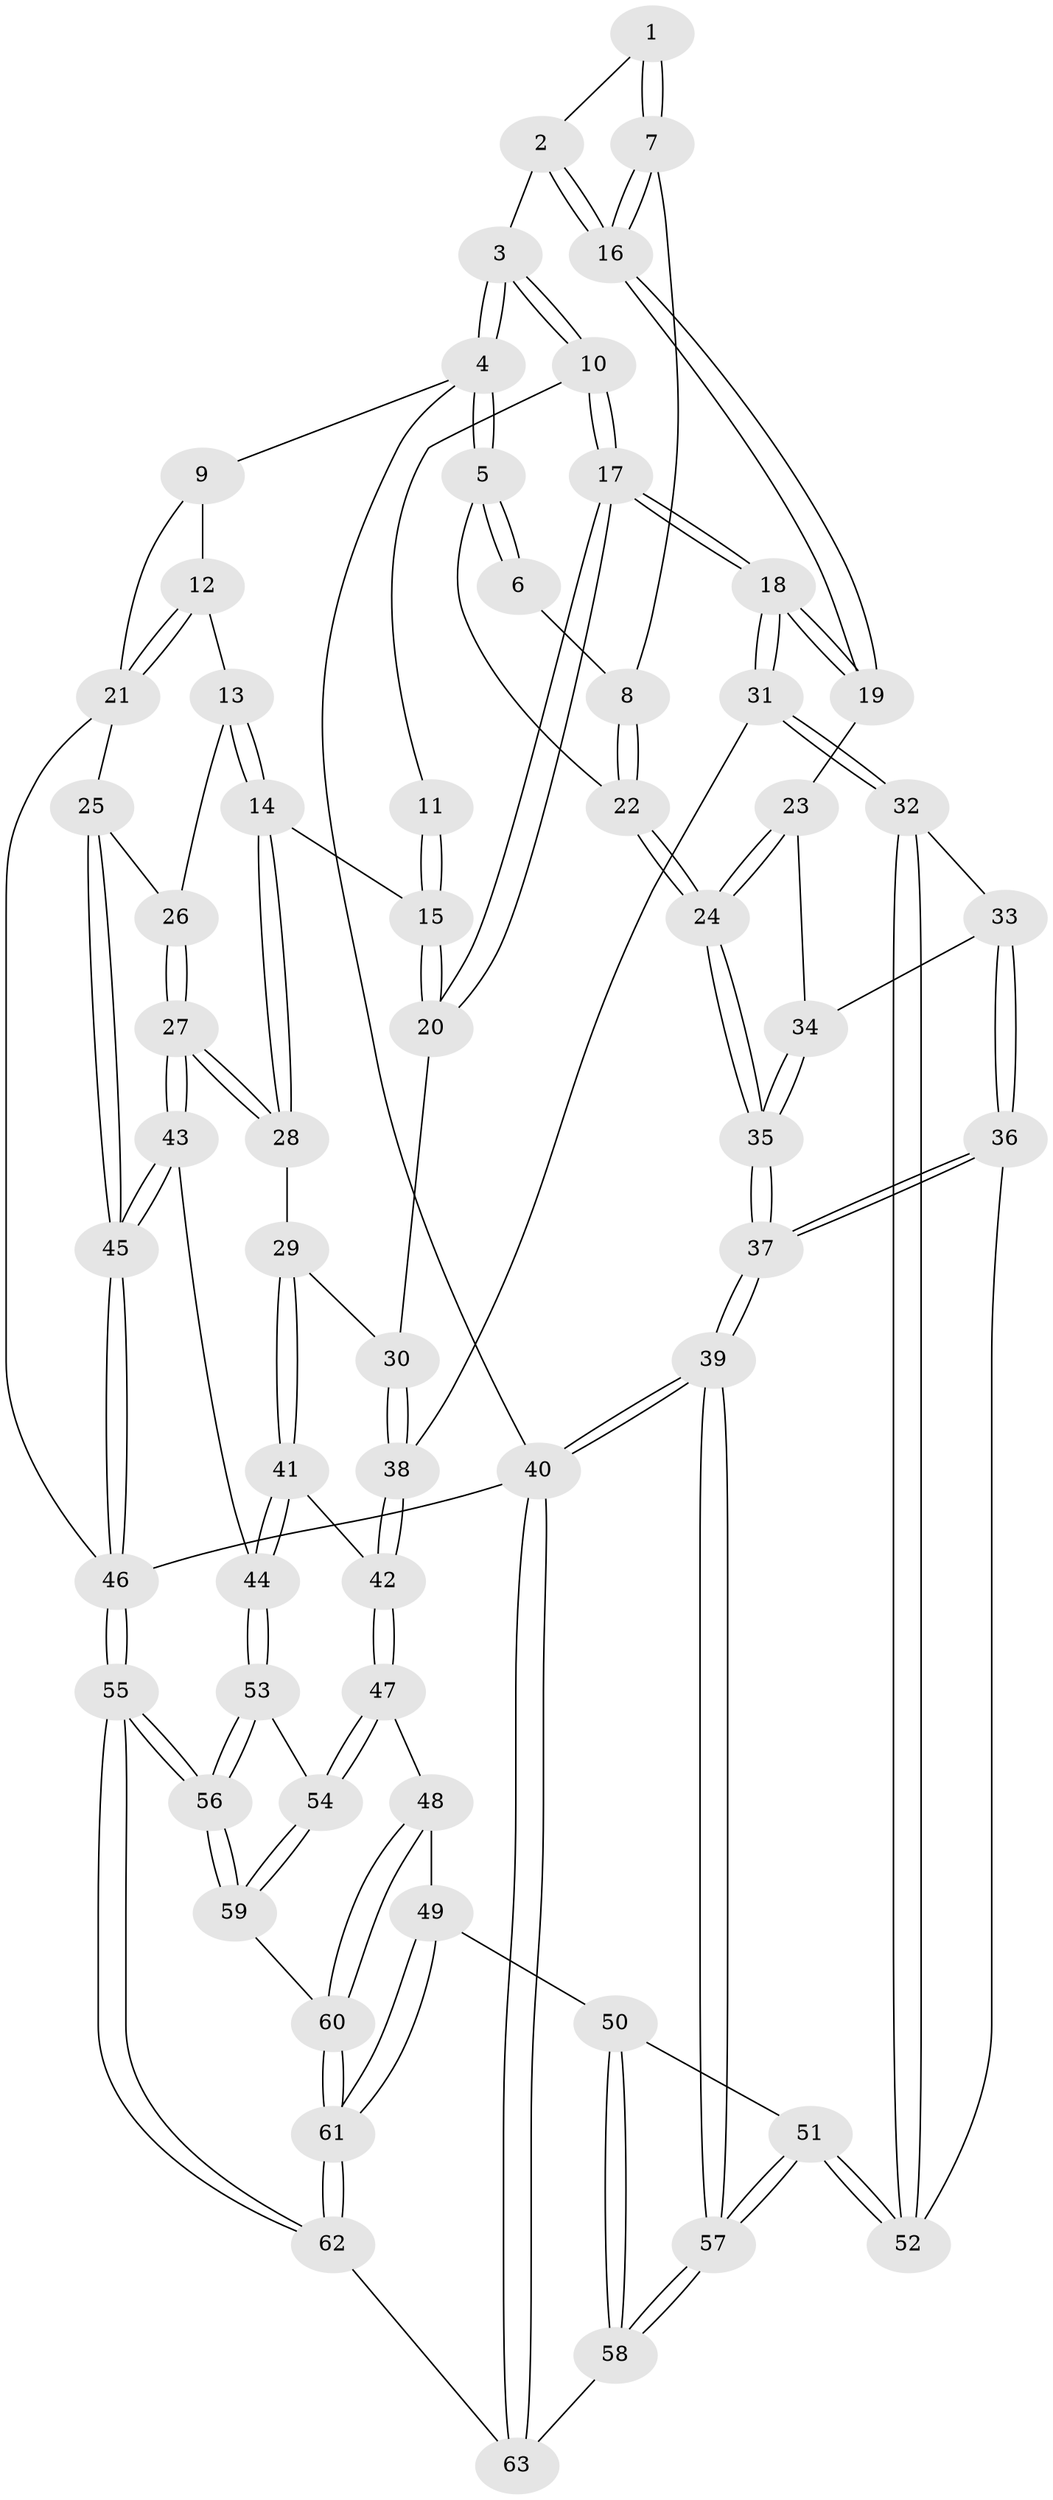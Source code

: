 // coarse degree distribution, {4: 0.43243243243243246, 5: 0.32432432432432434, 6: 0.10810810810810811, 2: 0.02702702702702703, 3: 0.10810810810810811}
// Generated by graph-tools (version 1.1) at 2025/42/03/06/25 10:42:36]
// undirected, 63 vertices, 154 edges
graph export_dot {
graph [start="1"]
  node [color=gray90,style=filled];
  1 [pos="+0.2669184071360484+0"];
  2 [pos="+0.320083573211786+0"];
  3 [pos="+0.34675906725789213+0"];
  4 [pos="+0+0"];
  5 [pos="+0+0.0004904966302108263"];
  6 [pos="+0.05479410458664548+0.05817231367850301"];
  7 [pos="+0.056457447282327336+0.17904915444012498"];
  8 [pos="+0.03832591821917407+0.17635884959398623"];
  9 [pos="+0.6664507059275205+0"];
  10 [pos="+0.35972994144010545+0"];
  11 [pos="+0.5786238561031299+0"];
  12 [pos="+0.8401744373395096+0.08224005271156679"];
  13 [pos="+0.819012347436697+0.1808254143436826"];
  14 [pos="+0.6369373566657761+0.25647717343312026"];
  15 [pos="+0.6153686331022715+0.24614197227294704"];
  16 [pos="+0.1395319898935838+0.2568808969573107"];
  17 [pos="+0.35856243934598875+0.35352605553367833"];
  18 [pos="+0.33198443702893166+0.38241799107350327"];
  19 [pos="+0.17024279661414074+0.3261316972912463"];
  20 [pos="+0.47374355300598214+0.3426632461938474"];
  21 [pos="+1+0.19106341551590655"];
  22 [pos="+0+0.19205440944874286"];
  23 [pos="+0.1133177325104233+0.35085229855806954"];
  24 [pos="+0+0.26027546492176123"];
  25 [pos="+1+0.3253191114989602"];
  26 [pos="+0.8313810740847646+0.22963657512071142"];
  27 [pos="+0.7952393522187419+0.42605114457683807"];
  28 [pos="+0.7810487485453854+0.42290804613936434"];
  29 [pos="+0.6491273119321019+0.46621348186275985"];
  30 [pos="+0.6128639938757291+0.45654658061369857"];
  31 [pos="+0.3256108489047673+0.48594629909228315"];
  32 [pos="+0.28434968255503423+0.5753941594918728"];
  33 [pos="+0.07687724156397983+0.44513243115538564"];
  34 [pos="+0.0751115414146538+0.41415018266462106"];
  35 [pos="+0+0.4970261950216651"];
  36 [pos="+0.034345866587099025+0.6244185217194861"];
  37 [pos="+0+0.6917812965712296"];
  38 [pos="+0.5059526087986523+0.5530988991874997"];
  39 [pos="+0+1"];
  40 [pos="+0+1"];
  41 [pos="+0.6135390541636291+0.6300687972165697"];
  42 [pos="+0.5832119398789264+0.6434291216541522"];
  43 [pos="+0.9437940588186555+0.5403638411965864"];
  44 [pos="+0.8186232729197758+0.6632994608191081"];
  45 [pos="+1+0.533674546672039"];
  46 [pos="+1+1"];
  47 [pos="+0.5575017876491878+0.6909317550094093"];
  48 [pos="+0.46071235204269556+0.7581188923323503"];
  49 [pos="+0.43274547615334336+0.768646015805201"];
  50 [pos="+0.29289087868034286+0.6894700877452986"];
  51 [pos="+0.2882731980380275+0.6842539774785957"];
  52 [pos="+0.26518948419878063+0.6258056057881302"];
  53 [pos="+0.798980691340252+0.7277188240365314"];
  54 [pos="+0.6828263697538938+0.8059578958809774"];
  55 [pos="+1+1"];
  56 [pos="+1+1"];
  57 [pos="+0+1"];
  58 [pos="+0.2682605550566166+0.8633674984709251"];
  59 [pos="+0.6651485850289903+0.8454007892909848"];
  60 [pos="+0.6461605490918836+0.8537389906953249"];
  61 [pos="+0.4730680219322824+1"];
  62 [pos="+0.459686950950794+1"];
  63 [pos="+0.3674594734724389+1"];
  1 -- 2;
  1 -- 7;
  1 -- 7;
  2 -- 3;
  2 -- 16;
  2 -- 16;
  3 -- 4;
  3 -- 4;
  3 -- 10;
  3 -- 10;
  4 -- 5;
  4 -- 5;
  4 -- 9;
  4 -- 40;
  5 -- 6;
  5 -- 6;
  5 -- 22;
  6 -- 8;
  7 -- 8;
  7 -- 16;
  7 -- 16;
  8 -- 22;
  8 -- 22;
  9 -- 12;
  9 -- 21;
  10 -- 11;
  10 -- 17;
  10 -- 17;
  11 -- 15;
  11 -- 15;
  12 -- 13;
  12 -- 21;
  12 -- 21;
  13 -- 14;
  13 -- 14;
  13 -- 26;
  14 -- 15;
  14 -- 28;
  14 -- 28;
  15 -- 20;
  15 -- 20;
  16 -- 19;
  16 -- 19;
  17 -- 18;
  17 -- 18;
  17 -- 20;
  17 -- 20;
  18 -- 19;
  18 -- 19;
  18 -- 31;
  18 -- 31;
  19 -- 23;
  20 -- 30;
  21 -- 25;
  21 -- 46;
  22 -- 24;
  22 -- 24;
  23 -- 24;
  23 -- 24;
  23 -- 34;
  24 -- 35;
  24 -- 35;
  25 -- 26;
  25 -- 45;
  25 -- 45;
  26 -- 27;
  26 -- 27;
  27 -- 28;
  27 -- 28;
  27 -- 43;
  27 -- 43;
  28 -- 29;
  29 -- 30;
  29 -- 41;
  29 -- 41;
  30 -- 38;
  30 -- 38;
  31 -- 32;
  31 -- 32;
  31 -- 38;
  32 -- 33;
  32 -- 52;
  32 -- 52;
  33 -- 34;
  33 -- 36;
  33 -- 36;
  34 -- 35;
  34 -- 35;
  35 -- 37;
  35 -- 37;
  36 -- 37;
  36 -- 37;
  36 -- 52;
  37 -- 39;
  37 -- 39;
  38 -- 42;
  38 -- 42;
  39 -- 40;
  39 -- 40;
  39 -- 57;
  39 -- 57;
  40 -- 63;
  40 -- 63;
  40 -- 46;
  41 -- 42;
  41 -- 44;
  41 -- 44;
  42 -- 47;
  42 -- 47;
  43 -- 44;
  43 -- 45;
  43 -- 45;
  44 -- 53;
  44 -- 53;
  45 -- 46;
  45 -- 46;
  46 -- 55;
  46 -- 55;
  47 -- 48;
  47 -- 54;
  47 -- 54;
  48 -- 49;
  48 -- 60;
  48 -- 60;
  49 -- 50;
  49 -- 61;
  49 -- 61;
  50 -- 51;
  50 -- 58;
  50 -- 58;
  51 -- 52;
  51 -- 52;
  51 -- 57;
  51 -- 57;
  53 -- 54;
  53 -- 56;
  53 -- 56;
  54 -- 59;
  54 -- 59;
  55 -- 56;
  55 -- 56;
  55 -- 62;
  55 -- 62;
  56 -- 59;
  56 -- 59;
  57 -- 58;
  57 -- 58;
  58 -- 63;
  59 -- 60;
  60 -- 61;
  60 -- 61;
  61 -- 62;
  61 -- 62;
  62 -- 63;
}
